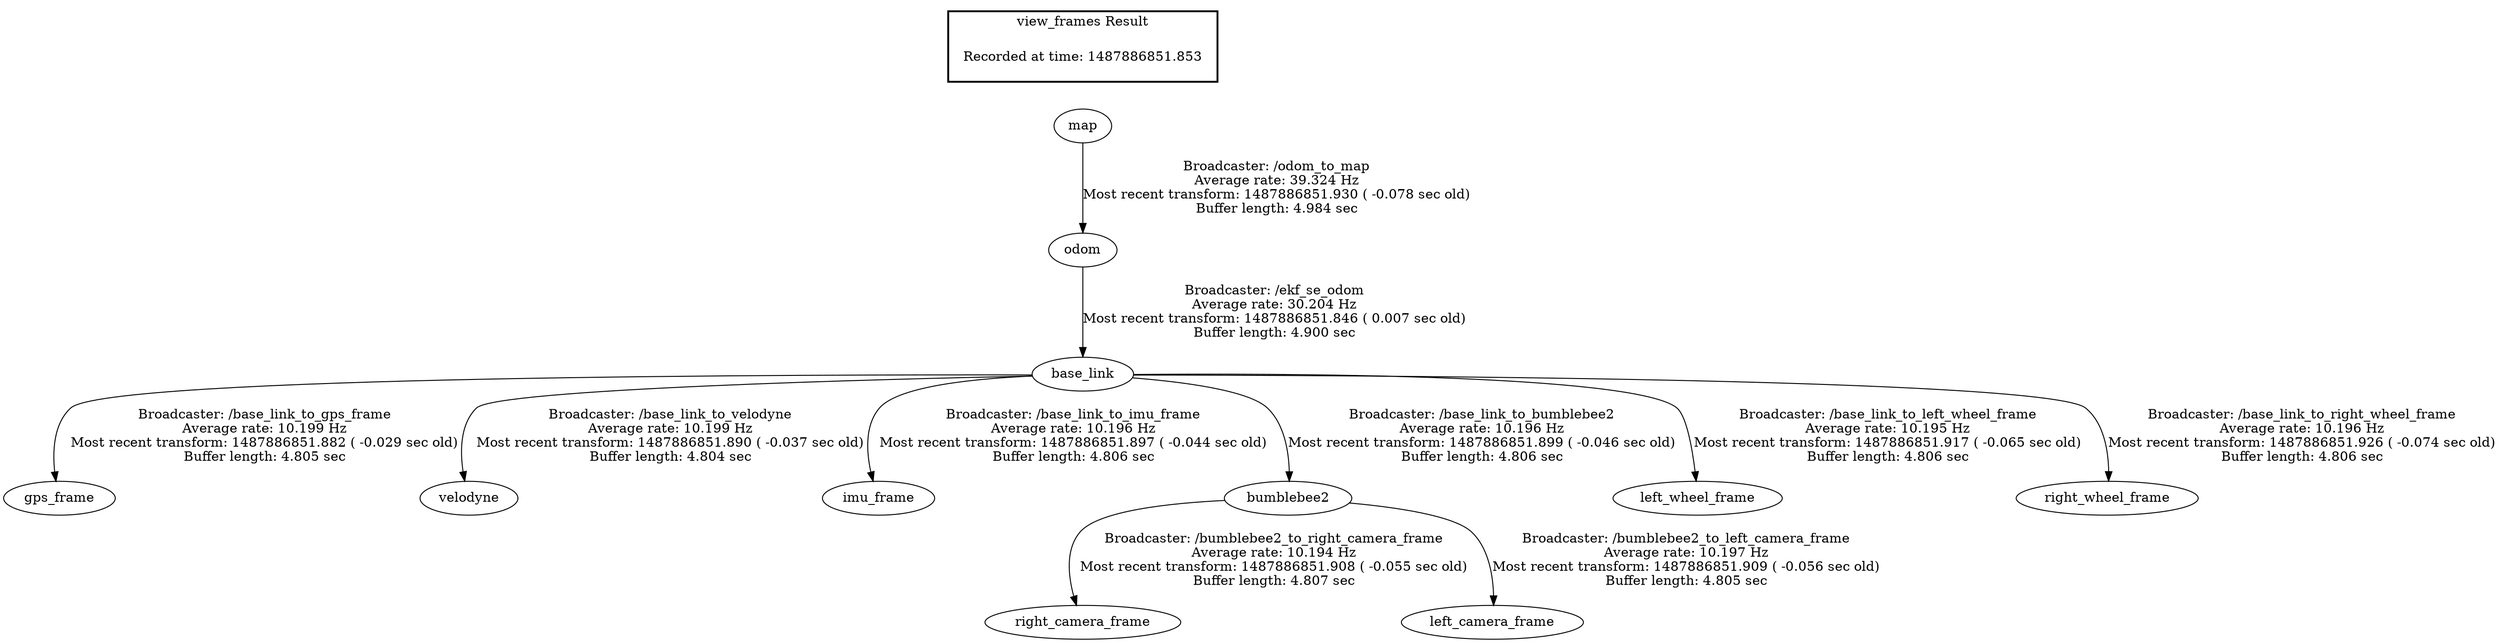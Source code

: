 digraph G {
"odom" -> "base_link"[label="Broadcaster: /ekf_se_odom\nAverage rate: 30.204 Hz\nMost recent transform: 1487886851.846 ( 0.007 sec old)\nBuffer length: 4.900 sec\n"];
"map" -> "odom"[label="Broadcaster: /odom_to_map\nAverage rate: 39.324 Hz\nMost recent transform: 1487886851.930 ( -0.078 sec old)\nBuffer length: 4.984 sec\n"];
"base_link" -> "gps_frame"[label="Broadcaster: /base_link_to_gps_frame\nAverage rate: 10.199 Hz\nMost recent transform: 1487886851.882 ( -0.029 sec old)\nBuffer length: 4.805 sec\n"];
"base_link" -> "velodyne"[label="Broadcaster: /base_link_to_velodyne\nAverage rate: 10.199 Hz\nMost recent transform: 1487886851.890 ( -0.037 sec old)\nBuffer length: 4.804 sec\n"];
"base_link" -> "imu_frame"[label="Broadcaster: /base_link_to_imu_frame\nAverage rate: 10.196 Hz\nMost recent transform: 1487886851.897 ( -0.044 sec old)\nBuffer length: 4.806 sec\n"];
"base_link" -> "bumblebee2"[label="Broadcaster: /base_link_to_bumblebee2\nAverage rate: 10.196 Hz\nMost recent transform: 1487886851.899 ( -0.046 sec old)\nBuffer length: 4.806 sec\n"];
"bumblebee2" -> "right_camera_frame"[label="Broadcaster: /bumblebee2_to_right_camera_frame\nAverage rate: 10.194 Hz\nMost recent transform: 1487886851.908 ( -0.055 sec old)\nBuffer length: 4.807 sec\n"];
"bumblebee2" -> "left_camera_frame"[label="Broadcaster: /bumblebee2_to_left_camera_frame\nAverage rate: 10.197 Hz\nMost recent transform: 1487886851.909 ( -0.056 sec old)\nBuffer length: 4.805 sec\n"];
"base_link" -> "left_wheel_frame"[label="Broadcaster: /base_link_to_left_wheel_frame\nAverage rate: 10.195 Hz\nMost recent transform: 1487886851.917 ( -0.065 sec old)\nBuffer length: 4.806 sec\n"];
"base_link" -> "right_wheel_frame"[label="Broadcaster: /base_link_to_right_wheel_frame\nAverage rate: 10.196 Hz\nMost recent transform: 1487886851.926 ( -0.074 sec old)\nBuffer length: 4.806 sec\n"];
edge [style=invis];
 subgraph cluster_legend { style=bold; color=black; label ="view_frames Result";
"Recorded at time: 1487886851.853"[ shape=plaintext ] ;
 }->"map";
}